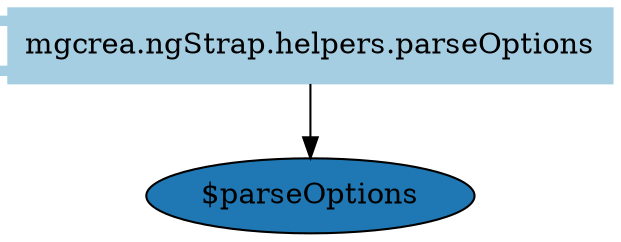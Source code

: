 digraph dependencies {
  node[shape="component",style="filled",colorscheme=paired12]


    node[shape="component"]
    "mgcrea.ngStrap.helpers.parseOptions"[label="mgcrea.ngStrap.helpers.parseOptions", color=1]

    


    node[shape="ellipse"]
    
      "$parseOptions"[label="$parseOptions", fillcolor=2]
      "mgcrea.ngStrap.helpers.parseOptions" -> "$parseOptions"
    


    

    

    

    node[shape="cds"]
    

    









    node[shape="ellipse",style="filled", color=9]
    
      
    

    


    

    

    

    


}
